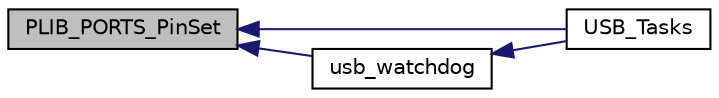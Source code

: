 digraph "PLIB_PORTS_PinSet"
{
  edge [fontname="Helvetica",fontsize="10",labelfontname="Helvetica",labelfontsize="10"];
  node [fontname="Helvetica",fontsize="10",shape=record];
  rankdir="LR";
  Node1185 [label="PLIB_PORTS_PinSet",height=0.2,width=0.4,color="black", fillcolor="grey75", style="filled", fontcolor="black"];
  Node1185 -> Node1186 [dir="back",color="midnightblue",fontsize="10",style="solid",fontname="Helvetica"];
  Node1186 [label="USB_Tasks",height=0.2,width=0.4,color="black", fillcolor="white", style="filled",URL="$_u_s_b_8h.html#a9a0d9bb70d35b7b2997594a56b7db71d"];
  Node1185 -> Node1187 [dir="back",color="midnightblue",fontsize="10",style="solid",fontname="Helvetica"];
  Node1187 [label="usb_watchdog",height=0.2,width=0.4,color="black", fillcolor="white", style="filled",URL="$inszt___u_s_b_8c.html#ae48585300ee1edaee84152b2cfca7191"];
  Node1187 -> Node1186 [dir="back",color="midnightblue",fontsize="10",style="solid",fontname="Helvetica"];
}
